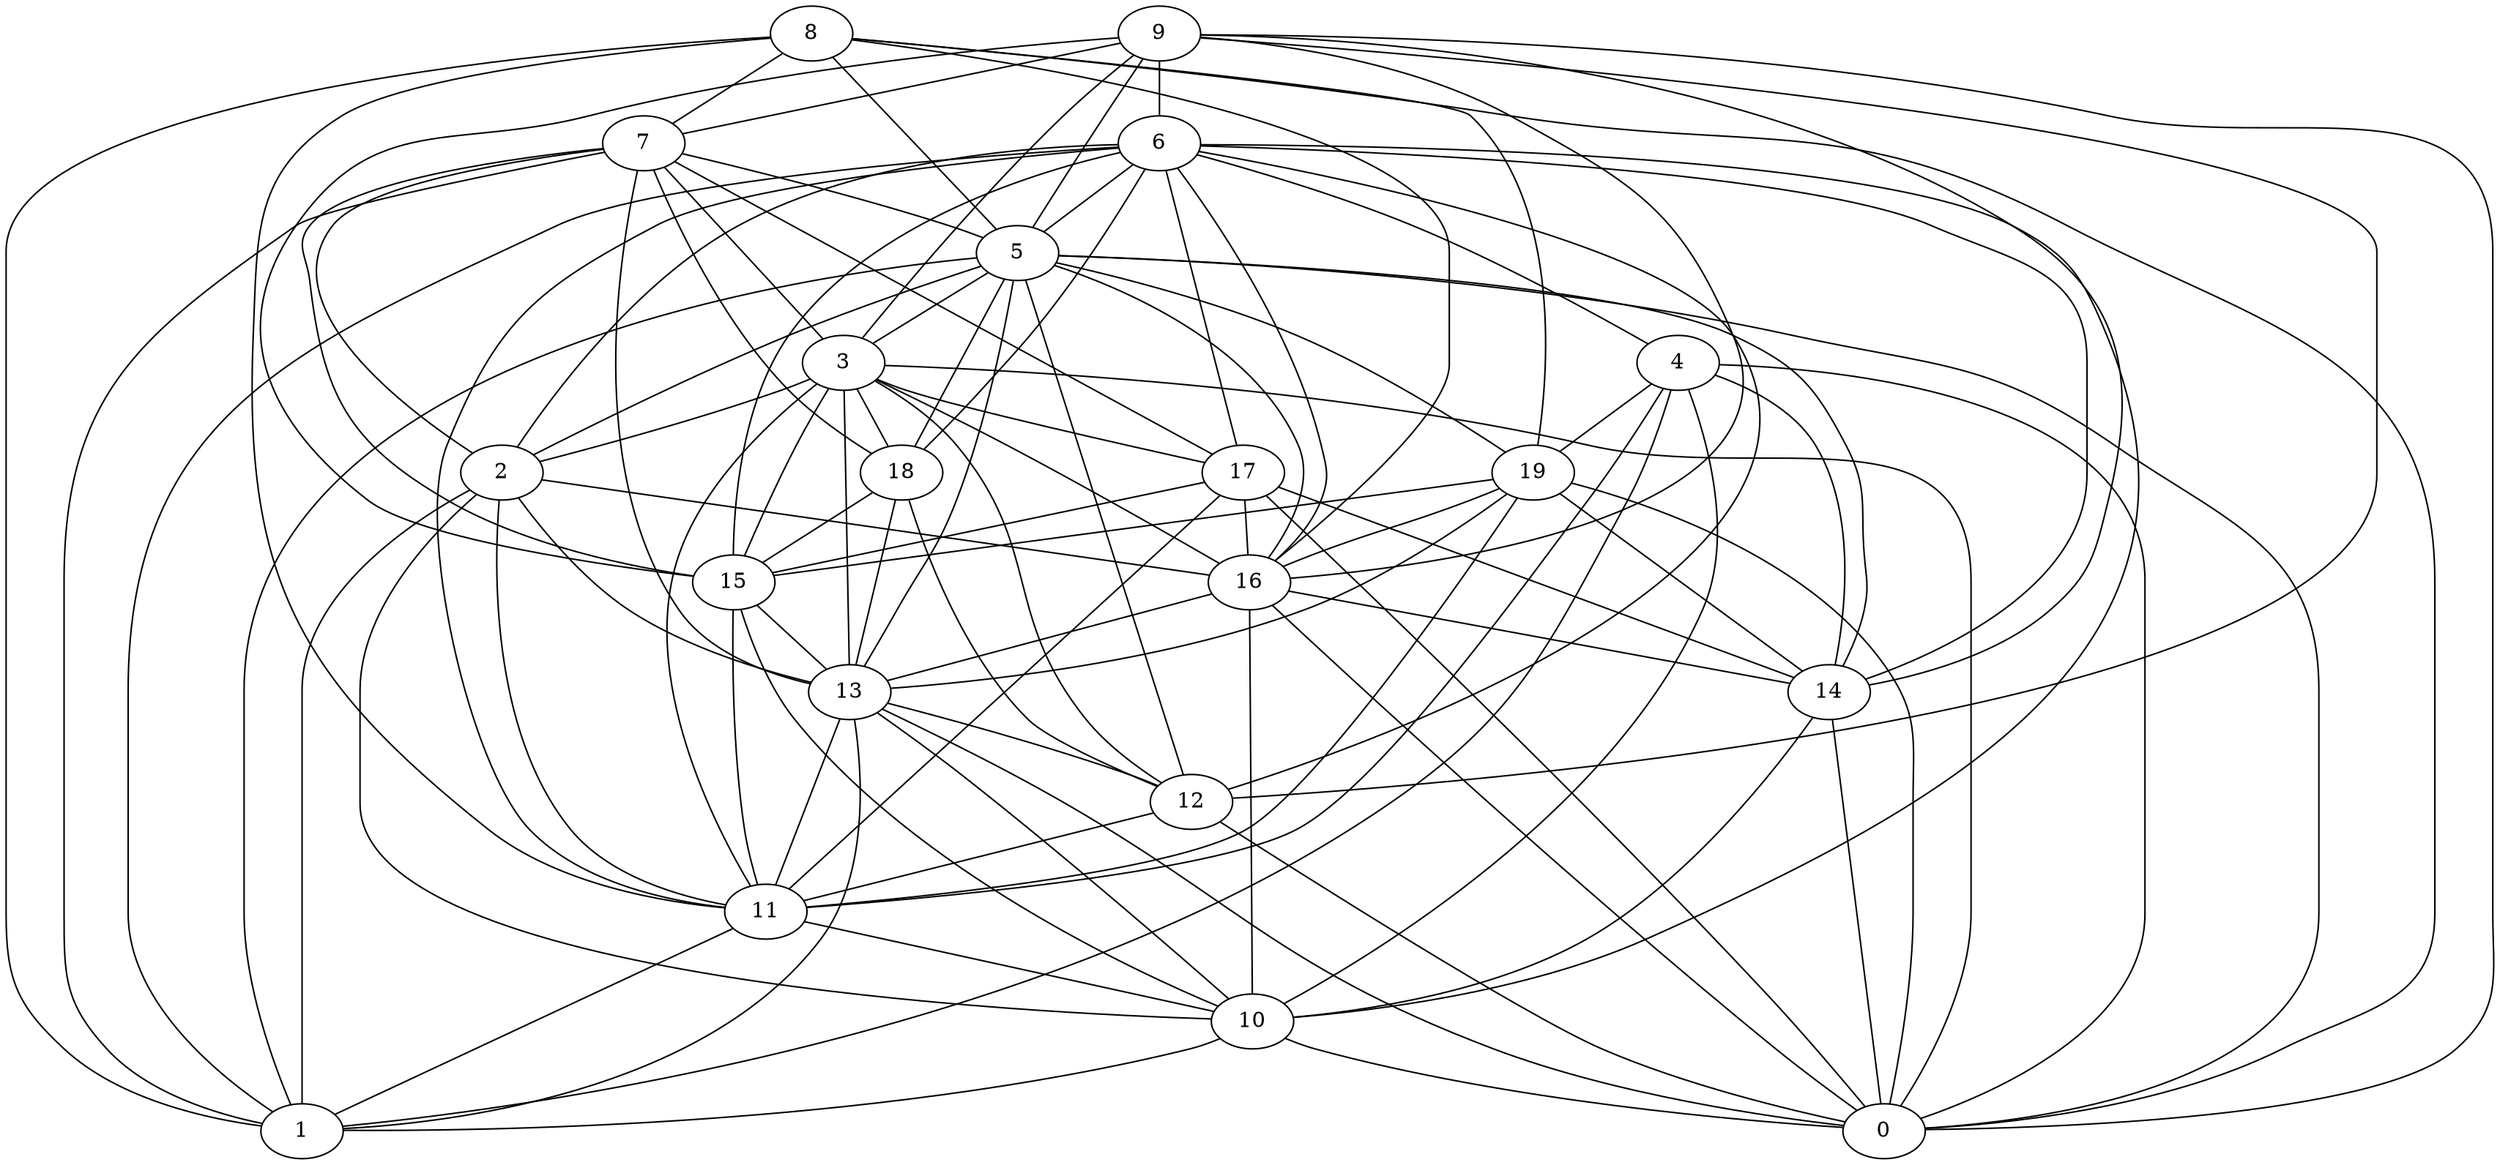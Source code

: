 digraph GG_graph {

subgraph G_graph {
edge [color = black]
"10" -> "1" [dir = none]
"12" -> "0" [dir = none]
"7" -> "17" [dir = none]
"7" -> "13" [dir = none]
"7" -> "18" [dir = none]
"17" -> "14" [dir = none]
"17" -> "15" [dir = none]
"17" -> "0" [dir = none]
"17" -> "11" [dir = none]
"4" -> "1" [dir = none]
"4" -> "11" [dir = none]
"4" -> "14" [dir = none]
"14" -> "10" [dir = none]
"14" -> "0" [dir = none]
"8" -> "11" [dir = none]
"8" -> "0" [dir = none]
"8" -> "5" [dir = none]
"5" -> "12" [dir = none]
"5" -> "16" [dir = none]
"5" -> "19" [dir = none]
"5" -> "18" [dir = none]
"5" -> "0" [dir = none]
"16" -> "10" [dir = none]
"3" -> "18" [dir = none]
"3" -> "17" [dir = none]
"3" -> "13" [dir = none]
"3" -> "16" [dir = none]
"3" -> "2" [dir = none]
"6" -> "11" [dir = none]
"6" -> "12" [dir = none]
"6" -> "14" [dir = none]
"6" -> "2" [dir = none]
"6" -> "5" [dir = none]
"6" -> "18" [dir = none]
"6" -> "1" [dir = none]
"6" -> "4" [dir = none]
"19" -> "16" [dir = none]
"19" -> "11" [dir = none]
"19" -> "13" [dir = none]
"19" -> "14" [dir = none]
"2" -> "11" [dir = none]
"2" -> "16" [dir = none]
"2" -> "13" [dir = none]
"15" -> "13" [dir = none]
"15" -> "10" [dir = none]
"13" -> "1" [dir = none]
"13" -> "12" [dir = none]
"13" -> "0" [dir = none]
"13" -> "11" [dir = none]
"18" -> "13" [dir = none]
"18" -> "12" [dir = none]
"18" -> "15" [dir = none]
"11" -> "1" [dir = none]
"11" -> "10" [dir = none]
"9" -> "16" [dir = none]
"9" -> "0" [dir = none]
"9" -> "6" [dir = none]
"9" -> "15" [dir = none]
"16" -> "0" [dir = none]
"9" -> "5" [dir = none]
"8" -> "19" [dir = none]
"5" -> "14" [dir = none]
"9" -> "7" [dir = none]
"16" -> "13" [dir = none]
"6" -> "16" [dir = none]
"12" -> "11" [dir = none]
"2" -> "1" [dir = none]
"5" -> "3" [dir = none]
"4" -> "19" [dir = none]
"3" -> "0" [dir = none]
"7" -> "1" [dir = none]
"6" -> "10" [dir = none]
"6" -> "17" [dir = none]
"5" -> "13" [dir = none]
"7" -> "2" [dir = none]
"6" -> "15" [dir = none]
"9" -> "3" [dir = none]
"17" -> "16" [dir = none]
"9" -> "12" [dir = none]
"3" -> "11" [dir = none]
"3" -> "12" [dir = none]
"19" -> "0" [dir = none]
"7" -> "3" [dir = none]
"5" -> "1" [dir = none]
"8" -> "7" [dir = none]
"7" -> "5" [dir = none]
"3" -> "15" [dir = none]
"8" -> "16" [dir = none]
"13" -> "10" [dir = none]
"15" -> "11" [dir = none]
"4" -> "0" [dir = none]
"5" -> "2" [dir = none]
"8" -> "1" [dir = none]
"10" -> "0" [dir = none]
"7" -> "15" [dir = none]
"19" -> "15" [dir = none]
"2" -> "10" [dir = none]
"9" -> "14" [dir = none]
"4" -> "10" [dir = none]
"16" -> "14" [dir = none]
}

}
